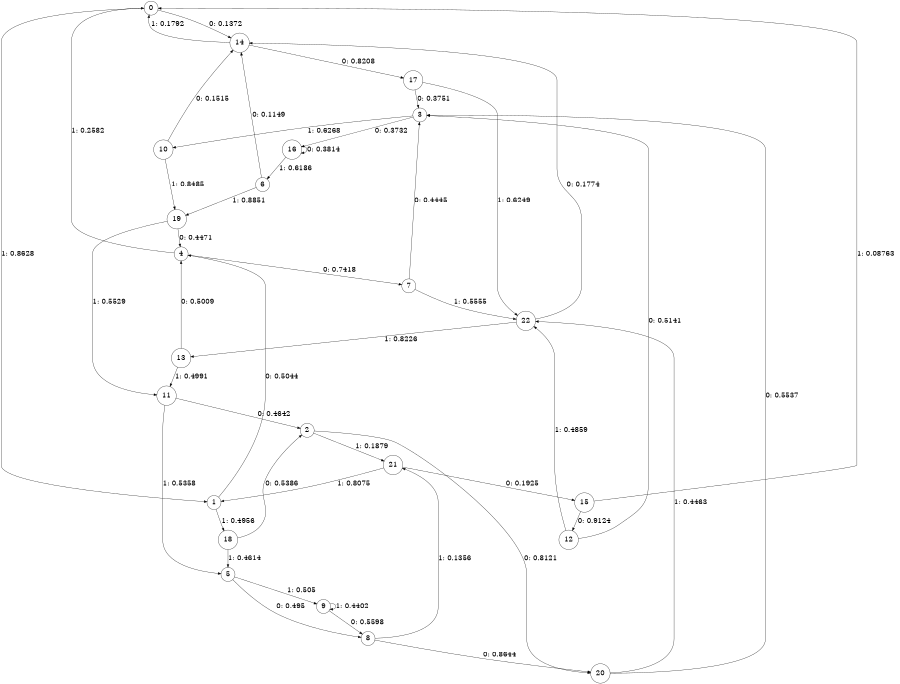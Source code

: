 digraph "ch13faceL7" {
size = "6,8.5";
ratio = "fill";
node [shape = circle];
node [fontsize = 24];
edge [fontsize = 24];
0 -> 14 [label = "0: 0.1372   "];
0 -> 1 [label = "1: 0.8628   "];
1 -> 4 [label = "0: 0.5044   "];
1 -> 18 [label = "1: 0.4956   "];
2 -> 20 [label = "0: 0.8121   "];
2 -> 21 [label = "1: 0.1879   "];
3 -> 16 [label = "0: 0.3732   "];
3 -> 10 [label = "1: 0.6268   "];
4 -> 7 [label = "0: 0.7418   "];
4 -> 0 [label = "1: 0.2582   "];
5 -> 8 [label = "0: 0.495    "];
5 -> 9 [label = "1: 0.505    "];
6 -> 14 [label = "0: 0.1149   "];
6 -> 19 [label = "1: 0.8851   "];
7 -> 3 [label = "0: 0.4445   "];
7 -> 22 [label = "1: 0.5555   "];
8 -> 20 [label = "0: 0.8644   "];
8 -> 21 [label = "1: 0.1356   "];
9 -> 8 [label = "0: 0.5598   "];
9 -> 9 [label = "1: 0.4402   "];
10 -> 14 [label = "0: 0.1515   "];
10 -> 19 [label = "1: 0.8485   "];
11 -> 2 [label = "0: 0.4642   "];
11 -> 5 [label = "1: 0.5358   "];
12 -> 3 [label = "0: 0.5141   "];
12 -> 22 [label = "1: 0.4859   "];
13 -> 4 [label = "0: 0.5009   "];
13 -> 11 [label = "1: 0.4991   "];
14 -> 17 [label = "0: 0.8208   "];
14 -> 0 [label = "1: 0.1792   "];
15 -> 12 [label = "0: 0.9124   "];
15 -> 0 [label = "1: 0.08763  "];
16 -> 16 [label = "0: 0.3814   "];
16 -> 6 [label = "1: 0.6186   "];
17 -> 3 [label = "0: 0.3751   "];
17 -> 22 [label = "1: 0.6249   "];
18 -> 2 [label = "0: 0.5386   "];
18 -> 5 [label = "1: 0.4614   "];
19 -> 4 [label = "0: 0.4471   "];
19 -> 11 [label = "1: 0.5529   "];
20 -> 3 [label = "0: 0.5537   "];
20 -> 22 [label = "1: 0.4463   "];
21 -> 15 [label = "0: 0.1925   "];
21 -> 1 [label = "1: 0.8075   "];
22 -> 14 [label = "0: 0.1774   "];
22 -> 13 [label = "1: 0.8226   "];
}